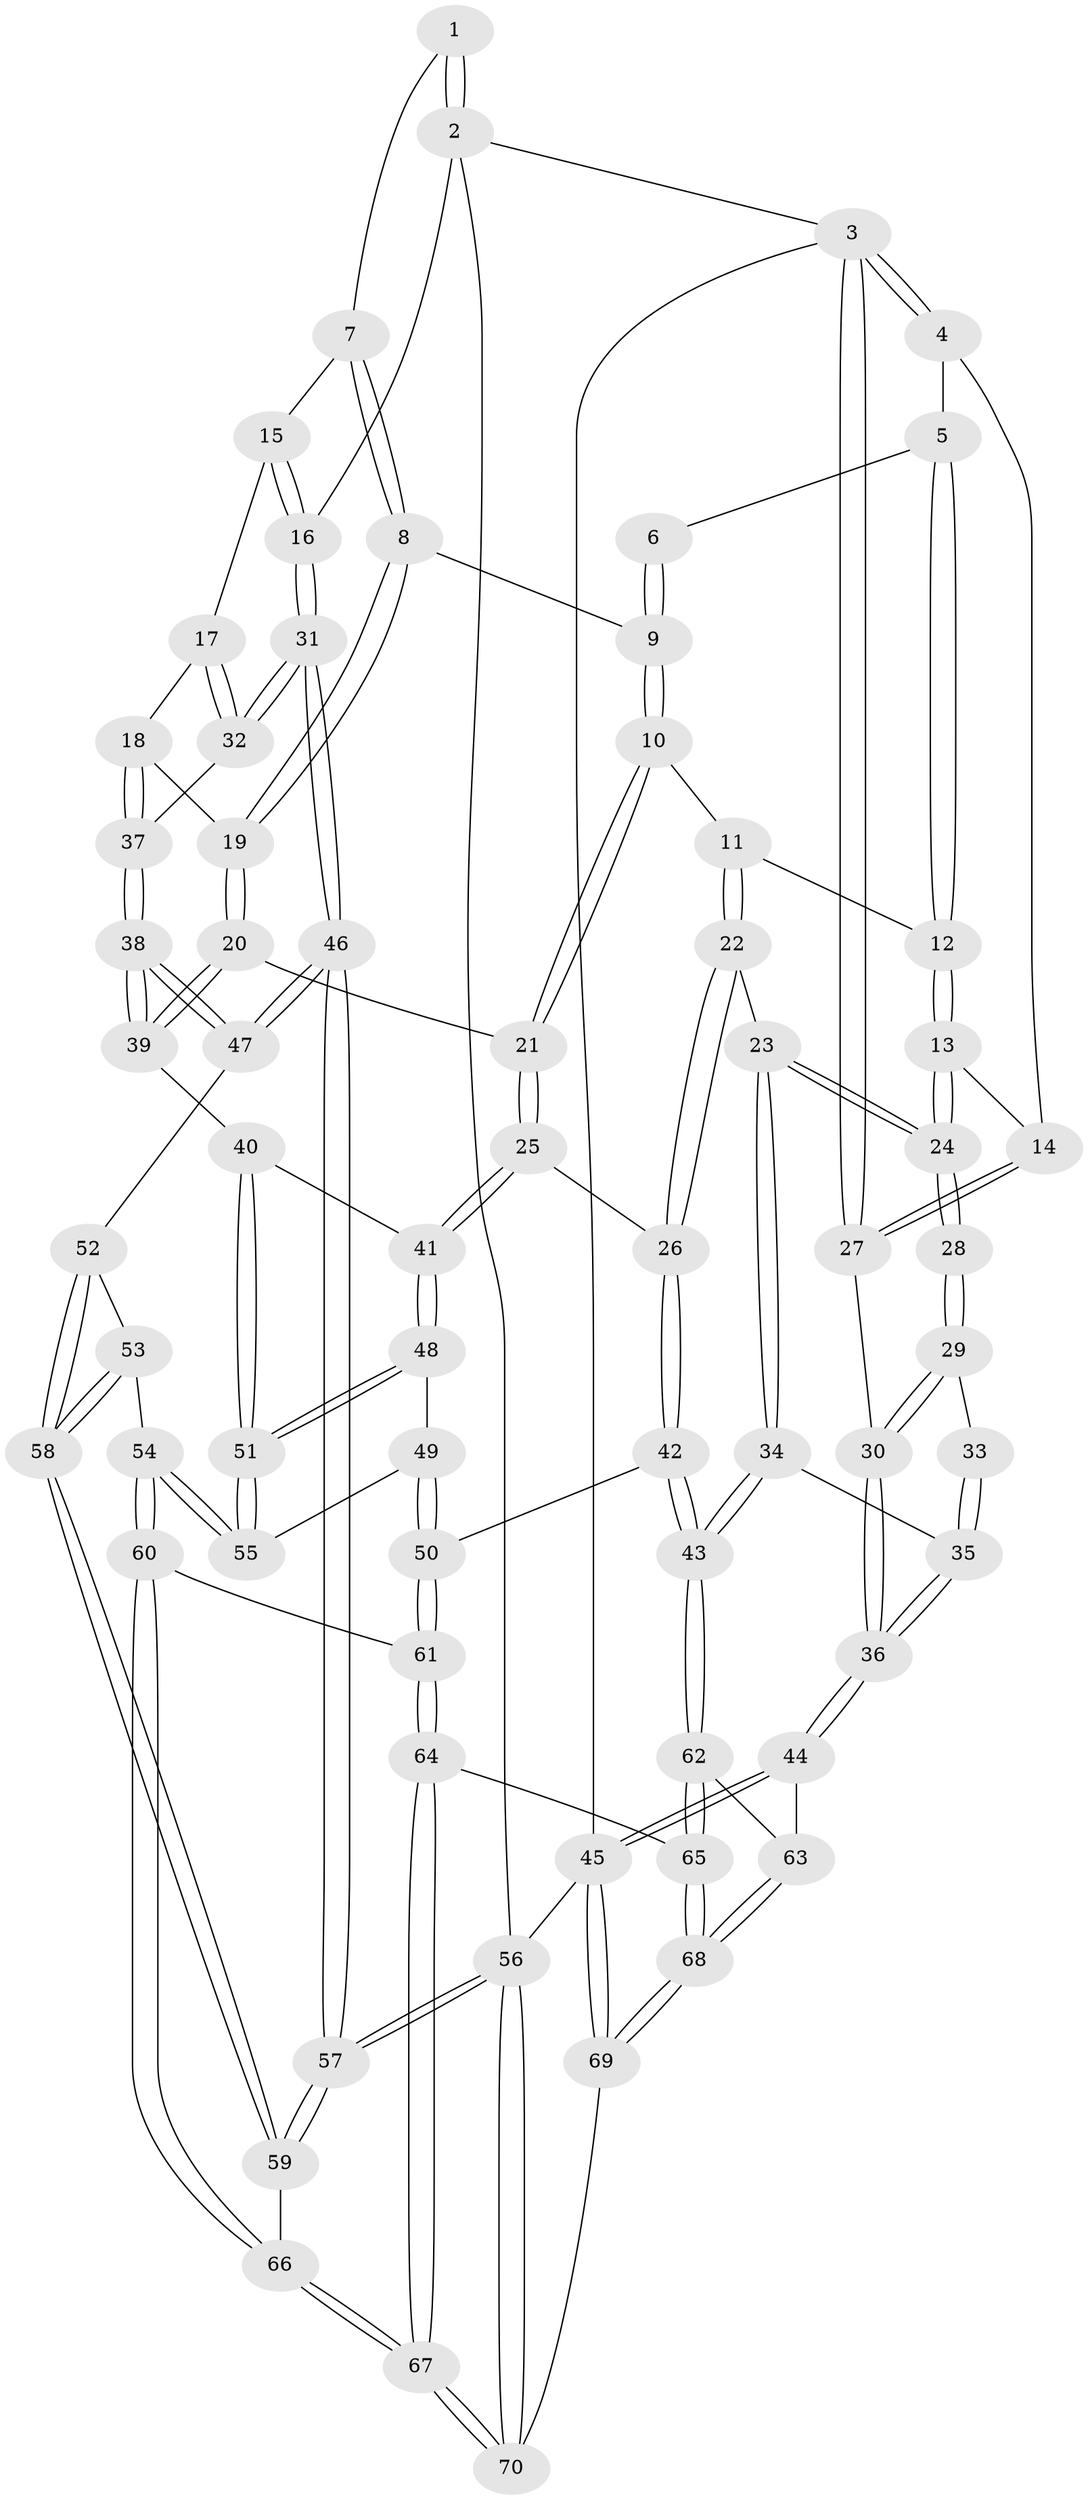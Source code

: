 // Generated by graph-tools (version 1.1) at 2025/11/02/27/25 16:11:59]
// undirected, 70 vertices, 172 edges
graph export_dot {
graph [start="1"]
  node [color=gray90,style=filled];
  1 [pos="+0.8386329333350117+0"];
  2 [pos="+1+0"];
  3 [pos="+0+0"];
  4 [pos="+0.00029915769768502687+0"];
  5 [pos="+0.450153915388629+0"];
  6 [pos="+0.7092392459171286+0"];
  7 [pos="+0.8677756839297366+0.11516831276635392"];
  8 [pos="+0.8348653766889391+0.1315810820922959"];
  9 [pos="+0.7069759072584982+0.08159709070391952"];
  10 [pos="+0.6751191453344257+0.11571601412183206"];
  11 [pos="+0.4898199086412143+0.11877108609712957"];
  12 [pos="+0.4286951095120387+0"];
  13 [pos="+0.23330208969412766+0.12711454038603814"];
  14 [pos="+0.2301006522224209+0.12497089148455301"];
  15 [pos="+0.9568972623183716+0.1119130940816236"];
  16 [pos="+1+0"];
  17 [pos="+0.9243810275521204+0.23818477866849783"];
  18 [pos="+0.8498570286272139+0.2392476446611637"];
  19 [pos="+0.8337899415744905+0.23128529269346712"];
  20 [pos="+0.8040404404904563+0.2542549363492844"];
  21 [pos="+0.676515265450267+0.1673163556613355"];
  22 [pos="+0.4537409535258438+0.23603898449821736"];
  23 [pos="+0.28860797785857023+0.24098749191148552"];
  24 [pos="+0.2541954069142098+0.19655243484125245"];
  25 [pos="+0.6293693849371303+0.34941282597839934"];
  26 [pos="+0.480202811963579+0.2762941089131927"];
  27 [pos="+0+0.12387237522739633"];
  28 [pos="+0.19379181380496577+0.22053487677457576"];
  29 [pos="+0.062005782261816175+0.2244790485759721"];
  30 [pos="+0+0.18308300382282958"];
  31 [pos="+1+0.3529664648084101"];
  32 [pos="+1+0.33967146121805947"];
  33 [pos="+0.13901317205760527+0.2708573213875861"];
  34 [pos="+0.20566142657107014+0.4915712571230601"];
  35 [pos="+0.10782360748977533+0.4875889460551896"];
  36 [pos="+0+0.4988086515270184"];
  37 [pos="+0.9144305495410792+0.3632612149662114"];
  38 [pos="+0.8002472359296547+0.4345535040902319"];
  39 [pos="+0.7221157789675667+0.38584508644794335"];
  40 [pos="+0.6993628926144767+0.38396698674128177"];
  41 [pos="+0.6362540424140954+0.359114925657663"];
  42 [pos="+0.34183730310320903+0.5480153124295715"];
  43 [pos="+0.3128565098939041+0.5594736633366264"];
  44 [pos="+0+0.692599290642276"];
  45 [pos="+0+1"];
  46 [pos="+1+0.5793552429007611"];
  47 [pos="+0.8060657073507854+0.4491049961583498"];
  48 [pos="+0.5487751403541146+0.4736957110364354"];
  49 [pos="+0.4631848135795522+0.5321854528578802"];
  50 [pos="+0.4336122245720882+0.5456046765805803"];
  51 [pos="+0.6533850049069884+0.5857851516082638"];
  52 [pos="+0.8072286862900544+0.5108113166631983"];
  53 [pos="+0.7095891607612951+0.6893673319268567"];
  54 [pos="+0.6953001298825398+0.6953526541070231"];
  55 [pos="+0.6553529164048778+0.5996335402390995"];
  56 [pos="+1+1"];
  57 [pos="+1+0.7683025791898861"];
  58 [pos="+1+0.7244917526756818"];
  59 [pos="+1+0.7670057778323255"];
  60 [pos="+0.6832140641288026+0.7100222596367759"];
  61 [pos="+0.6204451784551919+0.7126081097347302"];
  62 [pos="+0.322587914707247+0.7240509328645491"];
  63 [pos="+0.0589676929895061+0.7607571763250552"];
  64 [pos="+0.46100722611769496+0.7978547650623138"];
  65 [pos="+0.35753516942191976+0.820990132395024"];
  66 [pos="+0.7211819729870946+0.9457323475762394"];
  67 [pos="+0.7126734906064146+0.9632161163122661"];
  68 [pos="+0.3102838802057976+1"];
  69 [pos="+0.30043147241382884+1"];
  70 [pos="+0.6639646176928884+1"];
  1 -- 2;
  1 -- 2;
  1 -- 7;
  2 -- 3;
  2 -- 16;
  2 -- 56;
  3 -- 4;
  3 -- 4;
  3 -- 27;
  3 -- 27;
  3 -- 45;
  4 -- 5;
  4 -- 14;
  5 -- 6;
  5 -- 12;
  5 -- 12;
  6 -- 9;
  6 -- 9;
  7 -- 8;
  7 -- 8;
  7 -- 15;
  8 -- 9;
  8 -- 19;
  8 -- 19;
  9 -- 10;
  9 -- 10;
  10 -- 11;
  10 -- 21;
  10 -- 21;
  11 -- 12;
  11 -- 22;
  11 -- 22;
  12 -- 13;
  12 -- 13;
  13 -- 14;
  13 -- 24;
  13 -- 24;
  14 -- 27;
  14 -- 27;
  15 -- 16;
  15 -- 16;
  15 -- 17;
  16 -- 31;
  16 -- 31;
  17 -- 18;
  17 -- 32;
  17 -- 32;
  18 -- 19;
  18 -- 37;
  18 -- 37;
  19 -- 20;
  19 -- 20;
  20 -- 21;
  20 -- 39;
  20 -- 39;
  21 -- 25;
  21 -- 25;
  22 -- 23;
  22 -- 26;
  22 -- 26;
  23 -- 24;
  23 -- 24;
  23 -- 34;
  23 -- 34;
  24 -- 28;
  24 -- 28;
  25 -- 26;
  25 -- 41;
  25 -- 41;
  26 -- 42;
  26 -- 42;
  27 -- 30;
  28 -- 29;
  28 -- 29;
  29 -- 30;
  29 -- 30;
  29 -- 33;
  30 -- 36;
  30 -- 36;
  31 -- 32;
  31 -- 32;
  31 -- 46;
  31 -- 46;
  32 -- 37;
  33 -- 35;
  33 -- 35;
  34 -- 35;
  34 -- 43;
  34 -- 43;
  35 -- 36;
  35 -- 36;
  36 -- 44;
  36 -- 44;
  37 -- 38;
  37 -- 38;
  38 -- 39;
  38 -- 39;
  38 -- 47;
  38 -- 47;
  39 -- 40;
  40 -- 41;
  40 -- 51;
  40 -- 51;
  41 -- 48;
  41 -- 48;
  42 -- 43;
  42 -- 43;
  42 -- 50;
  43 -- 62;
  43 -- 62;
  44 -- 45;
  44 -- 45;
  44 -- 63;
  45 -- 69;
  45 -- 69;
  45 -- 56;
  46 -- 47;
  46 -- 47;
  46 -- 57;
  46 -- 57;
  47 -- 52;
  48 -- 49;
  48 -- 51;
  48 -- 51;
  49 -- 50;
  49 -- 50;
  49 -- 55;
  50 -- 61;
  50 -- 61;
  51 -- 55;
  51 -- 55;
  52 -- 53;
  52 -- 58;
  52 -- 58;
  53 -- 54;
  53 -- 58;
  53 -- 58;
  54 -- 55;
  54 -- 55;
  54 -- 60;
  54 -- 60;
  56 -- 57;
  56 -- 57;
  56 -- 70;
  56 -- 70;
  57 -- 59;
  57 -- 59;
  58 -- 59;
  58 -- 59;
  59 -- 66;
  60 -- 61;
  60 -- 66;
  60 -- 66;
  61 -- 64;
  61 -- 64;
  62 -- 63;
  62 -- 65;
  62 -- 65;
  63 -- 68;
  63 -- 68;
  64 -- 65;
  64 -- 67;
  64 -- 67;
  65 -- 68;
  65 -- 68;
  66 -- 67;
  66 -- 67;
  67 -- 70;
  67 -- 70;
  68 -- 69;
  68 -- 69;
  69 -- 70;
}
